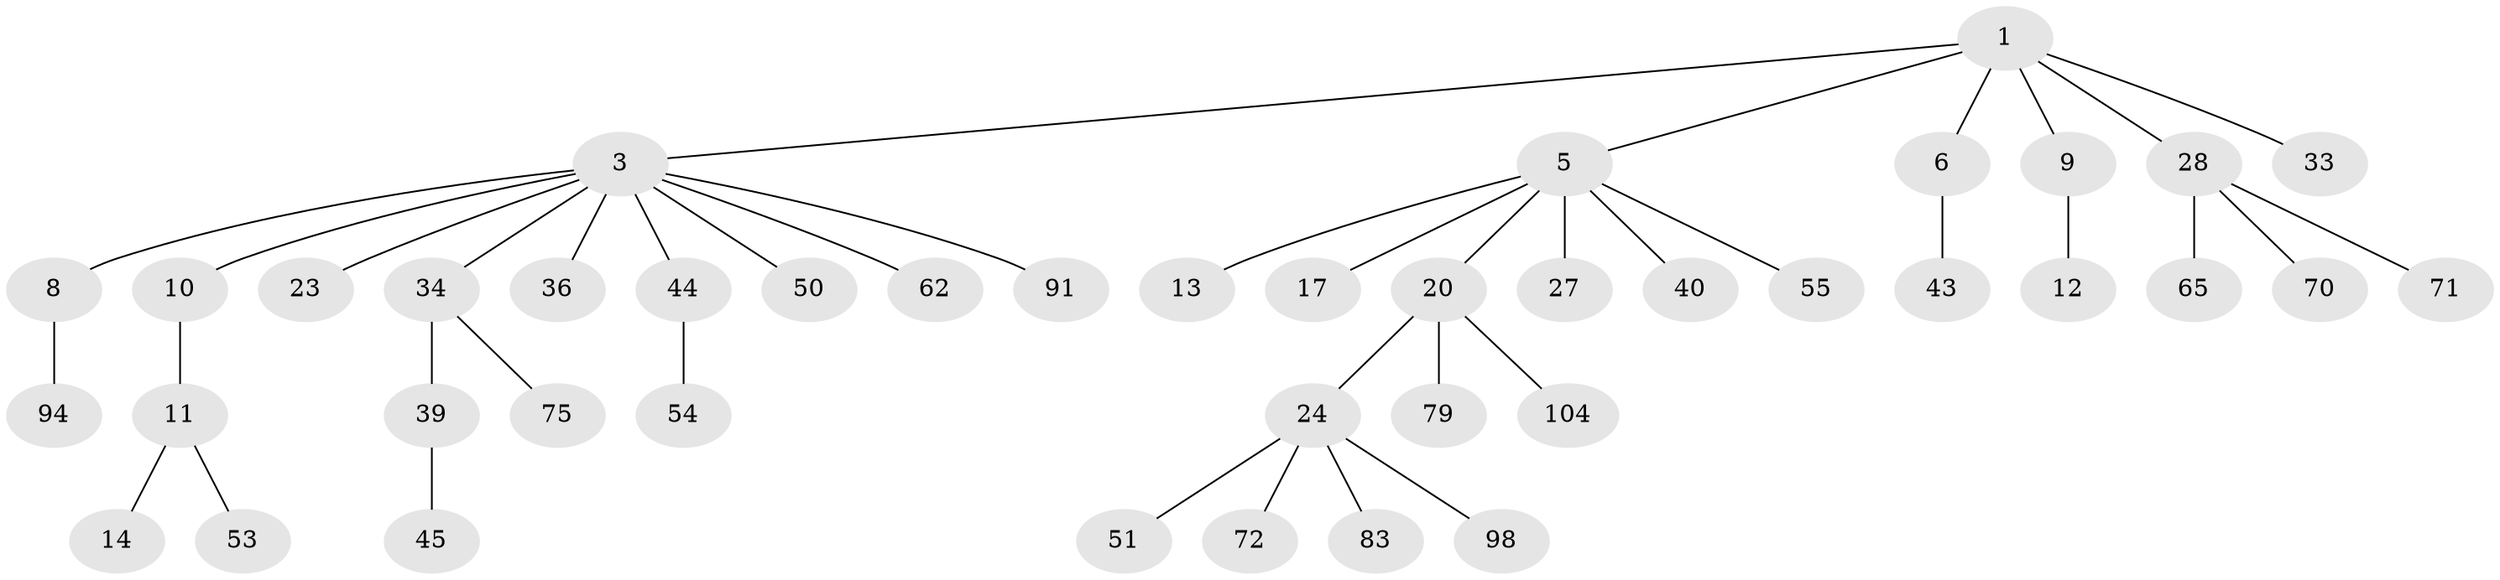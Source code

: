 // original degree distribution, {3: 0.16822429906542055, 6: 0.018691588785046728, 9: 0.009345794392523364, 4: 0.056074766355140186, 5: 0.028037383177570093, 2: 0.19626168224299065, 1: 0.5233644859813084}
// Generated by graph-tools (version 1.1) at 2025/19/03/04/25 18:19:14]
// undirected, 42 vertices, 41 edges
graph export_dot {
graph [start="1"]
  node [color=gray90,style=filled];
  1 [super="+2+89"];
  3 [super="+4"];
  5 [super="+7+15"];
  6 [super="+66"];
  8 [super="+25+30+26+95"];
  9;
  10 [super="+16+42"];
  11 [super="+48+38+49"];
  12 [super="+29+74+19+103+35"];
  13 [super="+58+68"];
  14;
  17 [super="+41+46+90"];
  20 [super="+60+105+21"];
  23;
  24 [super="+31+52"];
  27;
  28 [super="+63+32"];
  33;
  34;
  36;
  39 [super="+102+56"];
  40;
  43 [super="+57+47"];
  44 [super="+97"];
  45;
  50;
  51;
  53;
  54;
  55 [super="+59"];
  62;
  65;
  70;
  71 [super="+84"];
  72 [super="+88"];
  75;
  79;
  83;
  91;
  94;
  98;
  104;
  1 -- 3;
  1 -- 33;
  1 -- 5;
  1 -- 6;
  1 -- 9;
  1 -- 28;
  3 -- 62;
  3 -- 34;
  3 -- 36;
  3 -- 8;
  3 -- 10;
  3 -- 44;
  3 -- 50;
  3 -- 23;
  3 -- 91;
  5 -- 55;
  5 -- 40;
  5 -- 13;
  5 -- 17;
  5 -- 27;
  5 -- 20;
  6 -- 43;
  8 -- 94;
  9 -- 12;
  10 -- 11;
  11 -- 14;
  11 -- 53;
  20 -- 24;
  20 -- 79;
  20 -- 104;
  24 -- 51;
  24 -- 98;
  24 -- 83;
  24 -- 72;
  28 -- 65;
  28 -- 70;
  28 -- 71;
  34 -- 39;
  34 -- 75;
  39 -- 45;
  44 -- 54;
}
